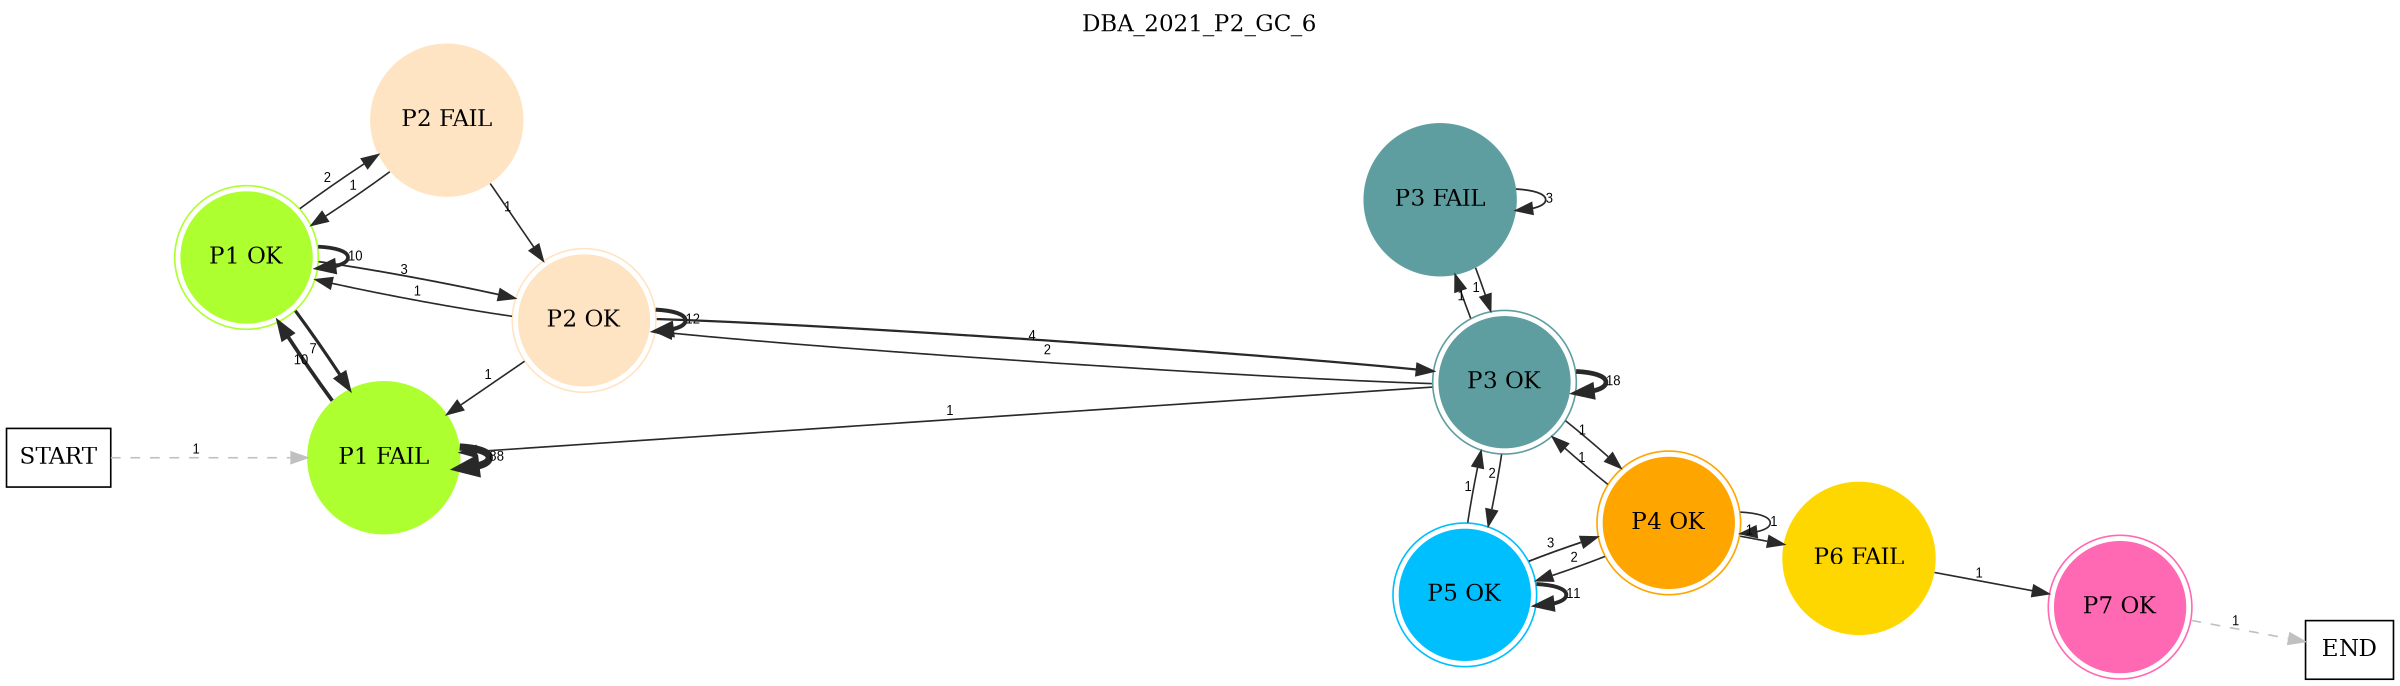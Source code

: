 digraph DBA_2021_P2_GC_6 {
	labelloc="t";
	label=DBA_2021_P2_GC_6;
	dpi = 150
	size="16,11!";
	margin = 0;
layout=circo;
"START" [shape=box, fillcolor=white, style=filled, color=black]
"P1 FAIL" [shape=circle, color=greenyellow, style=filled]
"P1 OK" [shape=circle, color=greenyellow, peripheries=2, style=filled]
"P2 FAIL" [shape=circle, color=bisque, style=filled]
"P2 OK" [shape=circle, color=bisque, peripheries=2, style=filled]
"P3 OK" [shape=circle, color=cadetblue, peripheries=2, style=filled]
"P3 FAIL" [shape=circle, color=cadetblue, style=filled]
"P4 OK" [shape=circle, color=orange, peripheries=2, style=filled]
"P5 OK" [shape=circle, color=deepskyblue, peripheries=2, style=filled]
"P6 FAIL" [shape=circle, color=gold, style=filled]
"P7 OK" [shape=circle, color=hotpink, peripheries=2, style=filled]
"END" [shape=box, fillcolor=white, style=filled, color=black]
"START" -> "P1 FAIL" [ style = dashed color=grey label ="1" labelfloat=false fontname="Arial" fontsize=8]

"P1 FAIL" -> "P1 FAIL" [ color=grey16 penwidth = "4.47733681447821"label ="88" labelfloat=false fontname="Arial" fontsize=8]

"P1 FAIL" -> "P1 OK" [ color=grey16 penwidth = "2.30258509299405"label ="10" labelfloat=false fontname="Arial" fontsize=8]

"P1 OK" -> "P1 FAIL" [ color=grey16 penwidth = "1.94591014905531"label ="7" labelfloat=false fontname="Arial" fontsize=8]

"P1 OK" -> "P1 OK" [ color=grey16 penwidth = "2.30258509299405"label ="10" labelfloat=false fontname="Arial" fontsize=8]

"P1 OK" -> "P2 FAIL" [ color=grey16 penwidth = "1"label ="2" labelfloat=false fontname="Arial" fontsize=8]

"P1 OK" -> "P2 OK" [ color=grey16 penwidth = "1.09861228866811"label ="3" labelfloat=false fontname="Arial" fontsize=8]

"P2 FAIL" -> "P1 OK" [ color=grey16 penwidth = "1"label ="1" labelfloat=false fontname="Arial" fontsize=8]

"P2 FAIL" -> "P2 OK" [ color=grey16 penwidth = "1"label ="1" labelfloat=false fontname="Arial" fontsize=8]

"P2 OK" -> "P1 FAIL" [ color=grey16 penwidth = "1"label ="1" labelfloat=false fontname="Arial" fontsize=8]

"P2 OK" -> "P1 OK" [ color=grey16 penwidth = "1"label ="1" labelfloat=false fontname="Arial" fontsize=8]

"P2 OK" -> "P2 OK" [ color=grey16 penwidth = "2.484906649788"label ="12" labelfloat=false fontname="Arial" fontsize=8]

"P2 OK" -> "P3 OK" [ color=grey16 penwidth = "1.38629436111989"label ="4" labelfloat=false fontname="Arial" fontsize=8]

"P3 OK" -> "P1 FAIL" [ color=grey16 penwidth = "1"label ="1" labelfloat=false fontname="Arial" fontsize=8]

"P3 OK" -> "P2 OK" [ color=grey16 penwidth = "1"label ="2" labelfloat=false fontname="Arial" fontsize=8]

"P3 OK" -> "P3 OK" [ color=grey16 penwidth = "2.89037175789616"label ="18" labelfloat=false fontname="Arial" fontsize=8]

"P3 OK" -> "P3 FAIL" [ color=grey16 penwidth = "1"label ="1" labelfloat=false fontname="Arial" fontsize=8]

"P3 OK" -> "P4 OK" [ color=grey16 penwidth = "1"label ="1" labelfloat=false fontname="Arial" fontsize=8]

"P3 OK" -> "P5 OK" [ color=grey16 penwidth = "1"label ="2" labelfloat=false fontname="Arial" fontsize=8]

"P3 FAIL" -> "P3 OK" [ color=grey16 penwidth = "1"label ="1" labelfloat=false fontname="Arial" fontsize=8]

"P3 FAIL" -> "P3 FAIL" [ color=grey16 penwidth = "1.09861228866811"label ="3" labelfloat=false fontname="Arial" fontsize=8]

"P4 OK" -> "P3 OK" [ color=grey16 penwidth = "1"label ="1" labelfloat=false fontname="Arial" fontsize=8]

"P4 OK" -> "P4 OK" [ color=grey16 penwidth = "1"label ="1" labelfloat=false fontname="Arial" fontsize=8]

"P4 OK" -> "P5 OK" [ color=grey16 penwidth = "1"label ="2" labelfloat=false fontname="Arial" fontsize=8]

"P4 OK" -> "P6 FAIL" [ color=grey16 penwidth = "1"label ="1" labelfloat=false fontname="Arial" fontsize=8]

"P5 OK" -> "P3 OK" [ color=grey16 penwidth = "1"label ="1" labelfloat=false fontname="Arial" fontsize=8]

"P5 OK" -> "P4 OK" [ color=grey16 penwidth = "1.09861228866811"label ="3" labelfloat=false fontname="Arial" fontsize=8]

"P5 OK" -> "P5 OK" [ color=grey16 penwidth = "2.39789527279837"label ="11" labelfloat=false fontname="Arial" fontsize=8]

"P6 FAIL" -> "P7 OK" [ color=grey16 penwidth = "1"label ="1" labelfloat=false fontname="Arial" fontsize=8]

"P7 OK" -> "END" [ style = dashed color=grey label ="1" labelfloat=false fontname="Arial" fontsize=8]

}
